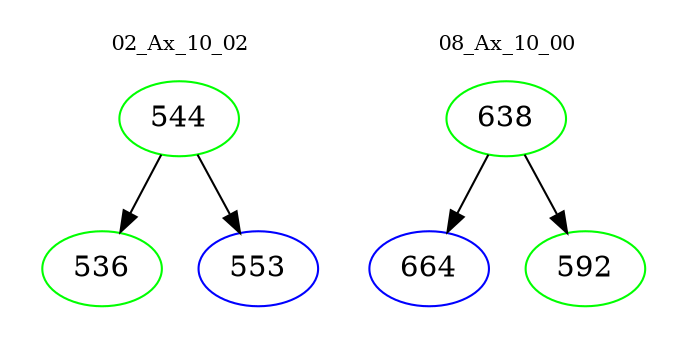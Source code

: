 digraph{
subgraph cluster_0 {
color = white
label = "02_Ax_10_02";
fontsize=10;
T0_544 [label="544", color="green"]
T0_544 -> T0_536 [color="black"]
T0_536 [label="536", color="green"]
T0_544 -> T0_553 [color="black"]
T0_553 [label="553", color="blue"]
}
subgraph cluster_1 {
color = white
label = "08_Ax_10_00";
fontsize=10;
T1_638 [label="638", color="green"]
T1_638 -> T1_664 [color="black"]
T1_664 [label="664", color="blue"]
T1_638 -> T1_592 [color="black"]
T1_592 [label="592", color="green"]
}
}
